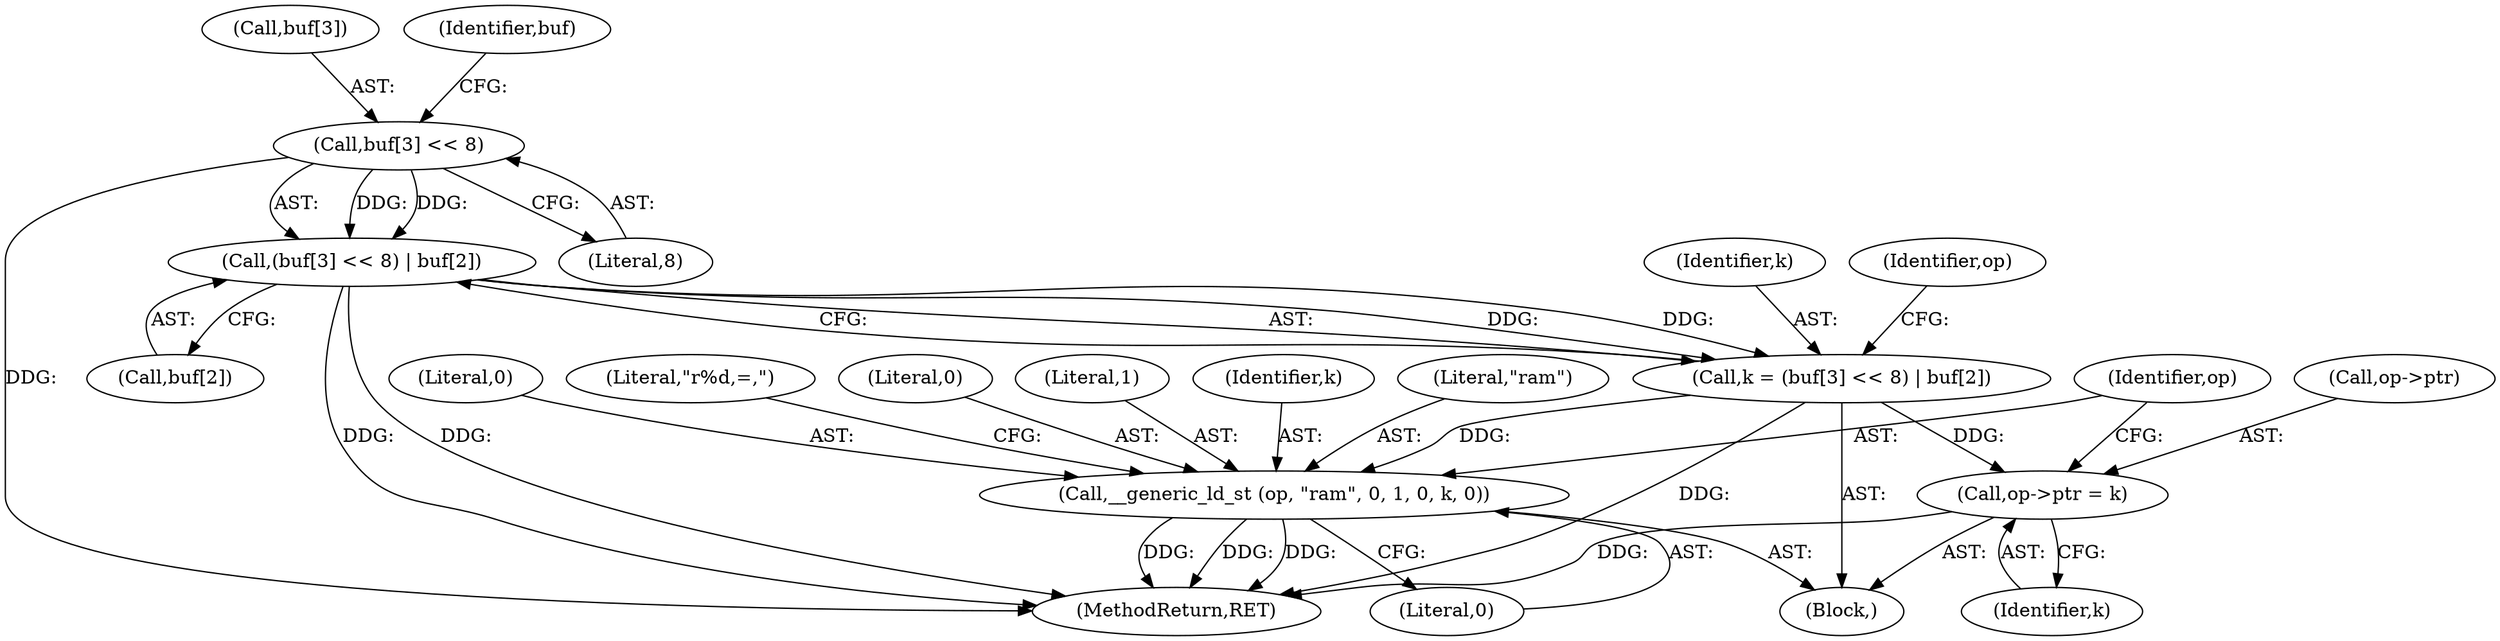 digraph "0_radare2_041e53cab7ca33481ae45ecd65ad596976d78e68@array" {
"1000131" [label="(Call,(buf[3] << 8) | buf[2])"];
"1000132" [label="(Call,buf[3] << 8)"];
"1000129" [label="(Call,k = (buf[3] << 8) | buf[2])"];
"1000140" [label="(Call,op->ptr = k)"];
"1000145" [label="(Call,__generic_ld_st (op, \"ram\", 0, 1, 0, k, 0))"];
"1000150" [label="(Literal,0)"];
"1000137" [label="(Call,buf[2])"];
"1000141" [label="(Call,op->ptr)"];
"1000149" [label="(Literal,1)"];
"1000151" [label="(Identifier,k)"];
"1000147" [label="(Literal,\"ram\")"];
"1000146" [label="(Identifier,op)"];
"1000129" [label="(Call,k = (buf[3] << 8) | buf[2])"];
"1000156" [label="(MethodReturn,RET)"];
"1000152" [label="(Literal,0)"];
"1000136" [label="(Literal,8)"];
"1000131" [label="(Call,(buf[3] << 8) | buf[2])"];
"1000132" [label="(Call,buf[3] << 8)"];
"1000148" [label="(Literal,0)"];
"1000133" [label="(Call,buf[3])"];
"1000138" [label="(Identifier,buf)"];
"1000145" [label="(Call,__generic_ld_st (op, \"ram\", 0, 1, 0, k, 0))"];
"1000140" [label="(Call,op->ptr = k)"];
"1000154" [label="(Literal,\"r%d,=,\")"];
"1000103" [label="(Block,)"];
"1000142" [label="(Identifier,op)"];
"1000144" [label="(Identifier,k)"];
"1000130" [label="(Identifier,k)"];
"1000131" -> "1000129"  [label="AST: "];
"1000131" -> "1000137"  [label="CFG: "];
"1000132" -> "1000131"  [label="AST: "];
"1000137" -> "1000131"  [label="AST: "];
"1000129" -> "1000131"  [label="CFG: "];
"1000131" -> "1000156"  [label="DDG: "];
"1000131" -> "1000156"  [label="DDG: "];
"1000131" -> "1000129"  [label="DDG: "];
"1000131" -> "1000129"  [label="DDG: "];
"1000132" -> "1000131"  [label="DDG: "];
"1000132" -> "1000131"  [label="DDG: "];
"1000132" -> "1000136"  [label="CFG: "];
"1000133" -> "1000132"  [label="AST: "];
"1000136" -> "1000132"  [label="AST: "];
"1000138" -> "1000132"  [label="CFG: "];
"1000132" -> "1000156"  [label="DDG: "];
"1000129" -> "1000103"  [label="AST: "];
"1000130" -> "1000129"  [label="AST: "];
"1000142" -> "1000129"  [label="CFG: "];
"1000129" -> "1000156"  [label="DDG: "];
"1000129" -> "1000140"  [label="DDG: "];
"1000129" -> "1000145"  [label="DDG: "];
"1000140" -> "1000103"  [label="AST: "];
"1000140" -> "1000144"  [label="CFG: "];
"1000141" -> "1000140"  [label="AST: "];
"1000144" -> "1000140"  [label="AST: "];
"1000146" -> "1000140"  [label="CFG: "];
"1000140" -> "1000156"  [label="DDG: "];
"1000145" -> "1000103"  [label="AST: "];
"1000145" -> "1000152"  [label="CFG: "];
"1000146" -> "1000145"  [label="AST: "];
"1000147" -> "1000145"  [label="AST: "];
"1000148" -> "1000145"  [label="AST: "];
"1000149" -> "1000145"  [label="AST: "];
"1000150" -> "1000145"  [label="AST: "];
"1000151" -> "1000145"  [label="AST: "];
"1000152" -> "1000145"  [label="AST: "];
"1000154" -> "1000145"  [label="CFG: "];
"1000145" -> "1000156"  [label="DDG: "];
"1000145" -> "1000156"  [label="DDG: "];
"1000145" -> "1000156"  [label="DDG: "];
}
